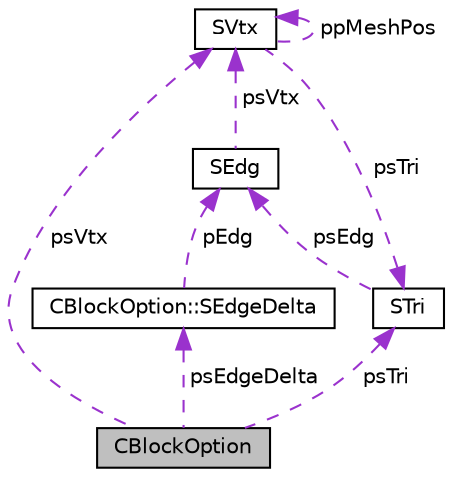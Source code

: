 digraph "CBlockOption"
{
  edge [fontname="Helvetica",fontsize="10",labelfontname="Helvetica",labelfontsize="10"];
  node [fontname="Helvetica",fontsize="10",shape=record];
  Node1 [label="CBlockOption",height=0.2,width=0.4,color="black", fillcolor="grey75", style="filled", fontcolor="black"];
  Node2 -> Node1 [dir="back",color="darkorchid3",fontsize="10",style="dashed",label=" psVtx" ,fontname="Helvetica"];
  Node2 [label="SVtx",height=0.2,width=0.4,color="black", fillcolor="white", style="filled",URL="$struct_s_vtx.html"];
  Node2 -> Node2 [dir="back",color="darkorchid3",fontsize="10",style="dashed",label=" ppMeshPos" ,fontname="Helvetica"];
  Node3 -> Node2 [dir="back",color="darkorchid3",fontsize="10",style="dashed",label=" psTri" ,fontname="Helvetica"];
  Node3 [label="STri",height=0.2,width=0.4,color="black", fillcolor="white", style="filled",URL="$struct_s_tri.html"];
  Node4 -> Node3 [dir="back",color="darkorchid3",fontsize="10",style="dashed",label=" psEdg" ,fontname="Helvetica"];
  Node4 [label="SEdg",height=0.2,width=0.4,color="black", fillcolor="white", style="filled",URL="$struct_s_edg.html"];
  Node2 -> Node4 [dir="back",color="darkorchid3",fontsize="10",style="dashed",label=" psVtx" ,fontname="Helvetica"];
  Node5 -> Node1 [dir="back",color="darkorchid3",fontsize="10",style="dashed",label=" psEdgeDelta" ,fontname="Helvetica"];
  Node5 [label="CBlockOption::SEdgeDelta",height=0.2,width=0.4,color="black", fillcolor="white", style="filled",URL="$struct_c_block_option_1_1_s_edge_delta.html"];
  Node4 -> Node5 [dir="back",color="darkorchid3",fontsize="10",style="dashed",label=" pEdg" ,fontname="Helvetica"];
  Node3 -> Node1 [dir="back",color="darkorchid3",fontsize="10",style="dashed",label=" psTri" ,fontname="Helvetica"];
}
